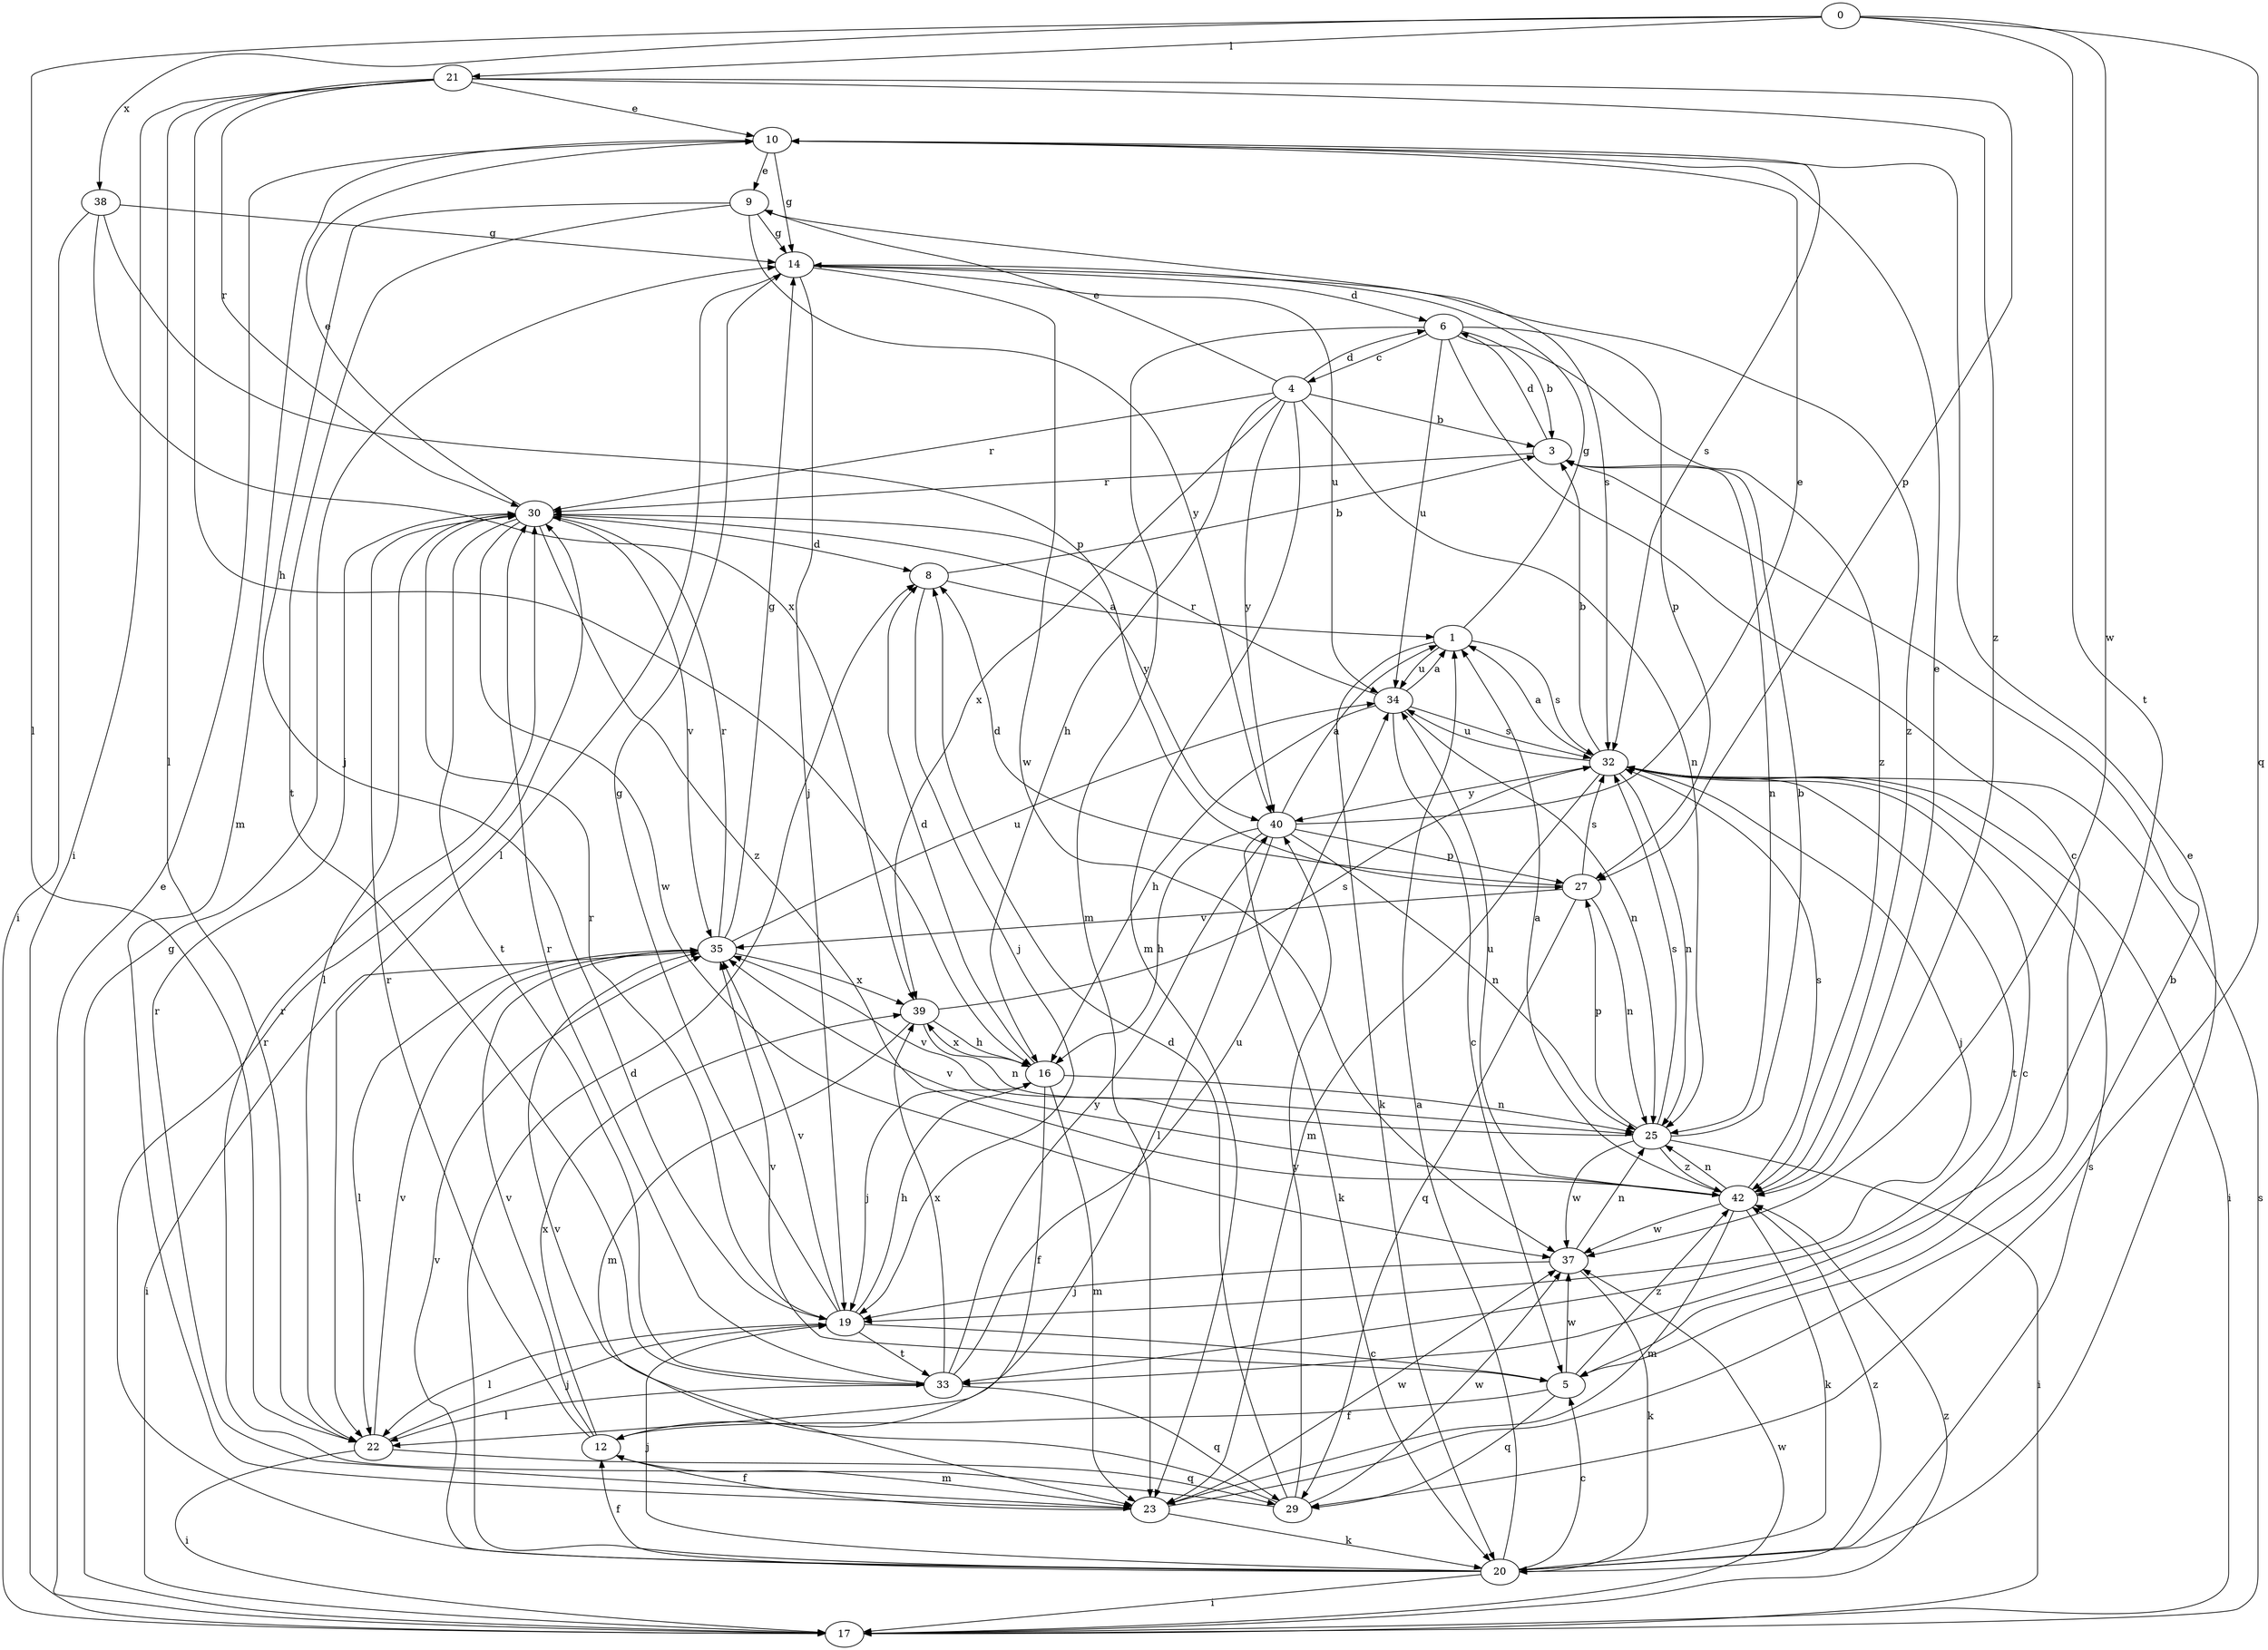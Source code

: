 strict digraph  {
0;
1;
3;
4;
5;
6;
8;
9;
10;
12;
14;
16;
17;
19;
20;
21;
22;
23;
25;
27;
29;
30;
32;
33;
34;
35;
37;
38;
39;
40;
42;
0 -> 21  [label=l];
0 -> 22  [label=l];
0 -> 29  [label=q];
0 -> 33  [label=t];
0 -> 37  [label=w];
0 -> 38  [label=x];
1 -> 14  [label=g];
1 -> 20  [label=k];
1 -> 32  [label=s];
1 -> 34  [label=u];
3 -> 6  [label=d];
3 -> 25  [label=n];
3 -> 30  [label=r];
4 -> 3  [label=b];
4 -> 6  [label=d];
4 -> 9  [label=e];
4 -> 16  [label=h];
4 -> 23  [label=m];
4 -> 25  [label=n];
4 -> 30  [label=r];
4 -> 39  [label=x];
4 -> 40  [label=y];
5 -> 12  [label=f];
5 -> 29  [label=q];
5 -> 35  [label=v];
5 -> 37  [label=w];
5 -> 42  [label=z];
6 -> 3  [label=b];
6 -> 4  [label=c];
6 -> 5  [label=c];
6 -> 23  [label=m];
6 -> 27  [label=p];
6 -> 34  [label=u];
6 -> 42  [label=z];
8 -> 1  [label=a];
8 -> 3  [label=b];
8 -> 19  [label=j];
9 -> 14  [label=g];
9 -> 19  [label=j];
9 -> 32  [label=s];
9 -> 33  [label=t];
9 -> 40  [label=y];
10 -> 9  [label=e];
10 -> 14  [label=g];
10 -> 23  [label=m];
10 -> 32  [label=s];
12 -> 23  [label=m];
12 -> 30  [label=r];
12 -> 35  [label=v];
12 -> 39  [label=x];
14 -> 6  [label=d];
14 -> 19  [label=j];
14 -> 22  [label=l];
14 -> 34  [label=u];
14 -> 37  [label=w];
14 -> 42  [label=z];
16 -> 8  [label=d];
16 -> 12  [label=f];
16 -> 19  [label=j];
16 -> 23  [label=m];
16 -> 25  [label=n];
16 -> 39  [label=x];
17 -> 10  [label=e];
17 -> 14  [label=g];
17 -> 32  [label=s];
17 -> 37  [label=w];
17 -> 42  [label=z];
19 -> 5  [label=c];
19 -> 14  [label=g];
19 -> 16  [label=h];
19 -> 22  [label=l];
19 -> 30  [label=r];
19 -> 33  [label=t];
19 -> 35  [label=v];
20 -> 1  [label=a];
20 -> 5  [label=c];
20 -> 8  [label=d];
20 -> 10  [label=e];
20 -> 12  [label=f];
20 -> 17  [label=i];
20 -> 19  [label=j];
20 -> 30  [label=r];
20 -> 32  [label=s];
20 -> 35  [label=v];
20 -> 42  [label=z];
21 -> 10  [label=e];
21 -> 16  [label=h];
21 -> 17  [label=i];
21 -> 22  [label=l];
21 -> 27  [label=p];
21 -> 30  [label=r];
21 -> 42  [label=z];
22 -> 17  [label=i];
22 -> 19  [label=j];
22 -> 29  [label=q];
22 -> 35  [label=v];
23 -> 3  [label=b];
23 -> 12  [label=f];
23 -> 20  [label=k];
23 -> 30  [label=r];
23 -> 37  [label=w];
25 -> 3  [label=b];
25 -> 17  [label=i];
25 -> 27  [label=p];
25 -> 32  [label=s];
25 -> 35  [label=v];
25 -> 37  [label=w];
25 -> 42  [label=z];
27 -> 8  [label=d];
27 -> 25  [label=n];
27 -> 29  [label=q];
27 -> 32  [label=s];
27 -> 35  [label=v];
29 -> 8  [label=d];
29 -> 30  [label=r];
29 -> 35  [label=v];
29 -> 37  [label=w];
29 -> 40  [label=y];
30 -> 8  [label=d];
30 -> 10  [label=e];
30 -> 22  [label=l];
30 -> 33  [label=t];
30 -> 35  [label=v];
30 -> 37  [label=w];
30 -> 40  [label=y];
30 -> 42  [label=z];
32 -> 1  [label=a];
32 -> 3  [label=b];
32 -> 5  [label=c];
32 -> 17  [label=i];
32 -> 19  [label=j];
32 -> 23  [label=m];
32 -> 25  [label=n];
32 -> 33  [label=t];
32 -> 34  [label=u];
32 -> 40  [label=y];
33 -> 22  [label=l];
33 -> 29  [label=q];
33 -> 30  [label=r];
33 -> 34  [label=u];
33 -> 39  [label=x];
33 -> 40  [label=y];
34 -> 1  [label=a];
34 -> 5  [label=c];
34 -> 16  [label=h];
34 -> 25  [label=n];
34 -> 30  [label=r];
34 -> 32  [label=s];
35 -> 14  [label=g];
35 -> 17  [label=i];
35 -> 22  [label=l];
35 -> 30  [label=r];
35 -> 34  [label=u];
35 -> 39  [label=x];
37 -> 19  [label=j];
37 -> 20  [label=k];
37 -> 25  [label=n];
38 -> 14  [label=g];
38 -> 17  [label=i];
38 -> 27  [label=p];
38 -> 39  [label=x];
39 -> 16  [label=h];
39 -> 23  [label=m];
39 -> 25  [label=n];
39 -> 32  [label=s];
40 -> 1  [label=a];
40 -> 10  [label=e];
40 -> 16  [label=h];
40 -> 20  [label=k];
40 -> 22  [label=l];
40 -> 25  [label=n];
40 -> 27  [label=p];
42 -> 1  [label=a];
42 -> 10  [label=e];
42 -> 20  [label=k];
42 -> 23  [label=m];
42 -> 25  [label=n];
42 -> 32  [label=s];
42 -> 34  [label=u];
42 -> 35  [label=v];
42 -> 37  [label=w];
}
